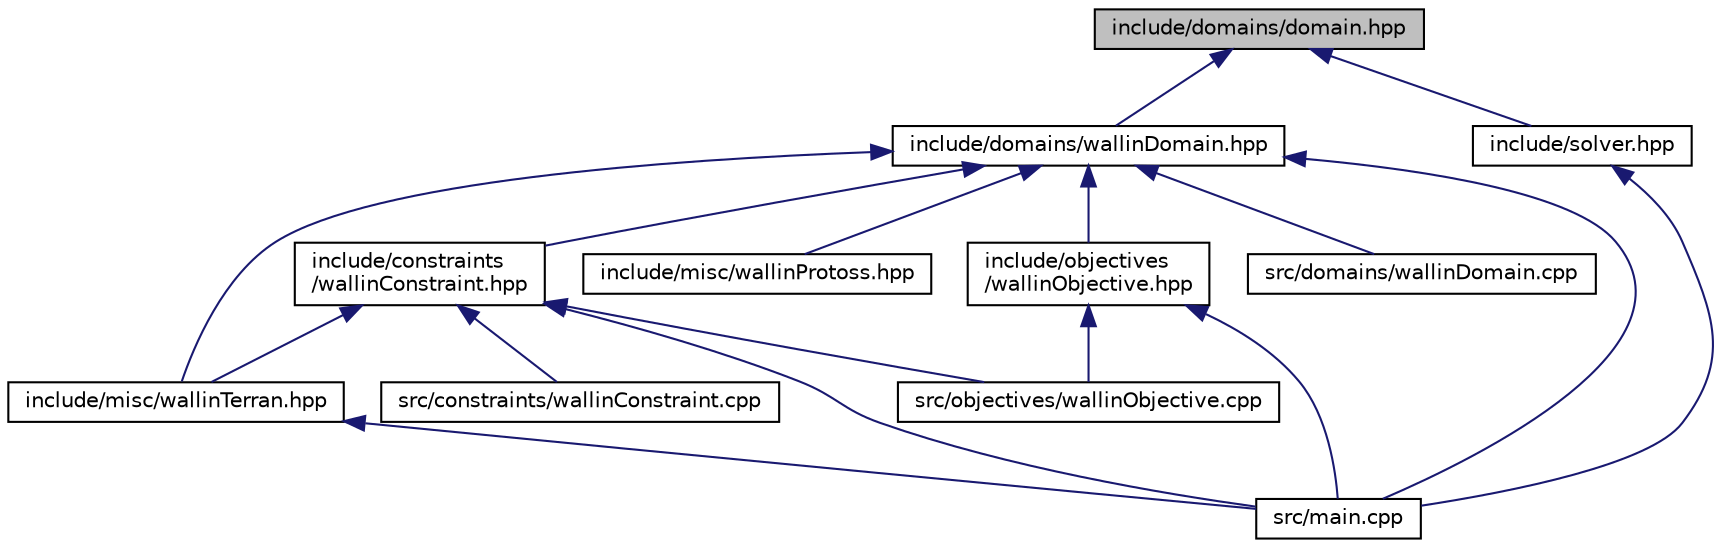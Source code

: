 digraph "include/domains/domain.hpp"
{
  edge [fontname="Helvetica",fontsize="10",labelfontname="Helvetica",labelfontsize="10"];
  node [fontname="Helvetica",fontsize="10",shape=record];
  Node1 [label="include/domains/domain.hpp",height=0.2,width=0.4,color="black", fillcolor="grey75", style="filled" fontcolor="black"];
  Node1 -> Node2 [dir="back",color="midnightblue",fontsize="10",style="solid",fontname="Helvetica"];
  Node2 [label="include/domains/wallinDomain.hpp",height=0.2,width=0.4,color="black", fillcolor="white", style="filled",URL="$wallinDomain_8hpp.html"];
  Node2 -> Node3 [dir="back",color="midnightblue",fontsize="10",style="solid",fontname="Helvetica"];
  Node3 [label="include/constraints\l/wallinConstraint.hpp",height=0.2,width=0.4,color="black", fillcolor="white", style="filled",URL="$wallinConstraint_8hpp.html"];
  Node3 -> Node4 [dir="back",color="midnightblue",fontsize="10",style="solid",fontname="Helvetica"];
  Node4 [label="include/misc/wallinTerran.hpp",height=0.2,width=0.4,color="black", fillcolor="white", style="filled",URL="$wallinTerran_8hpp.html"];
  Node4 -> Node5 [dir="back",color="midnightblue",fontsize="10",style="solid",fontname="Helvetica"];
  Node5 [label="src/main.cpp",height=0.2,width=0.4,color="black", fillcolor="white", style="filled",URL="$main_8cpp.html"];
  Node3 -> Node6 [dir="back",color="midnightblue",fontsize="10",style="solid",fontname="Helvetica"];
  Node6 [label="src/constraints/wallinConstraint.cpp",height=0.2,width=0.4,color="black", fillcolor="white", style="filled",URL="$wallinConstraint_8cpp.html"];
  Node3 -> Node5 [dir="back",color="midnightblue",fontsize="10",style="solid",fontname="Helvetica"];
  Node3 -> Node7 [dir="back",color="midnightblue",fontsize="10",style="solid",fontname="Helvetica"];
  Node7 [label="src/objectives/wallinObjective.cpp",height=0.2,width=0.4,color="black", fillcolor="white", style="filled",URL="$wallinObjective_8cpp.html"];
  Node2 -> Node8 [dir="back",color="midnightblue",fontsize="10",style="solid",fontname="Helvetica"];
  Node8 [label="include/misc/wallinProtoss.hpp",height=0.2,width=0.4,color="black", fillcolor="white", style="filled",URL="$wallinProtoss_8hpp.html"];
  Node2 -> Node4 [dir="back",color="midnightblue",fontsize="10",style="solid",fontname="Helvetica"];
  Node2 -> Node9 [dir="back",color="midnightblue",fontsize="10",style="solid",fontname="Helvetica"];
  Node9 [label="include/objectives\l/wallinObjective.hpp",height=0.2,width=0.4,color="black", fillcolor="white", style="filled",URL="$wallinObjective_8hpp.html"];
  Node9 -> Node5 [dir="back",color="midnightblue",fontsize="10",style="solid",fontname="Helvetica"];
  Node9 -> Node7 [dir="back",color="midnightblue",fontsize="10",style="solid",fontname="Helvetica"];
  Node2 -> Node10 [dir="back",color="midnightblue",fontsize="10",style="solid",fontname="Helvetica"];
  Node10 [label="src/domains/wallinDomain.cpp",height=0.2,width=0.4,color="black", fillcolor="white", style="filled",URL="$wallinDomain_8cpp.html"];
  Node2 -> Node5 [dir="back",color="midnightblue",fontsize="10",style="solid",fontname="Helvetica"];
  Node1 -> Node11 [dir="back",color="midnightblue",fontsize="10",style="solid",fontname="Helvetica"];
  Node11 [label="include/solver.hpp",height=0.2,width=0.4,color="black", fillcolor="white", style="filled",URL="$solver_8hpp.html"];
  Node11 -> Node5 [dir="back",color="midnightblue",fontsize="10",style="solid",fontname="Helvetica"];
}
